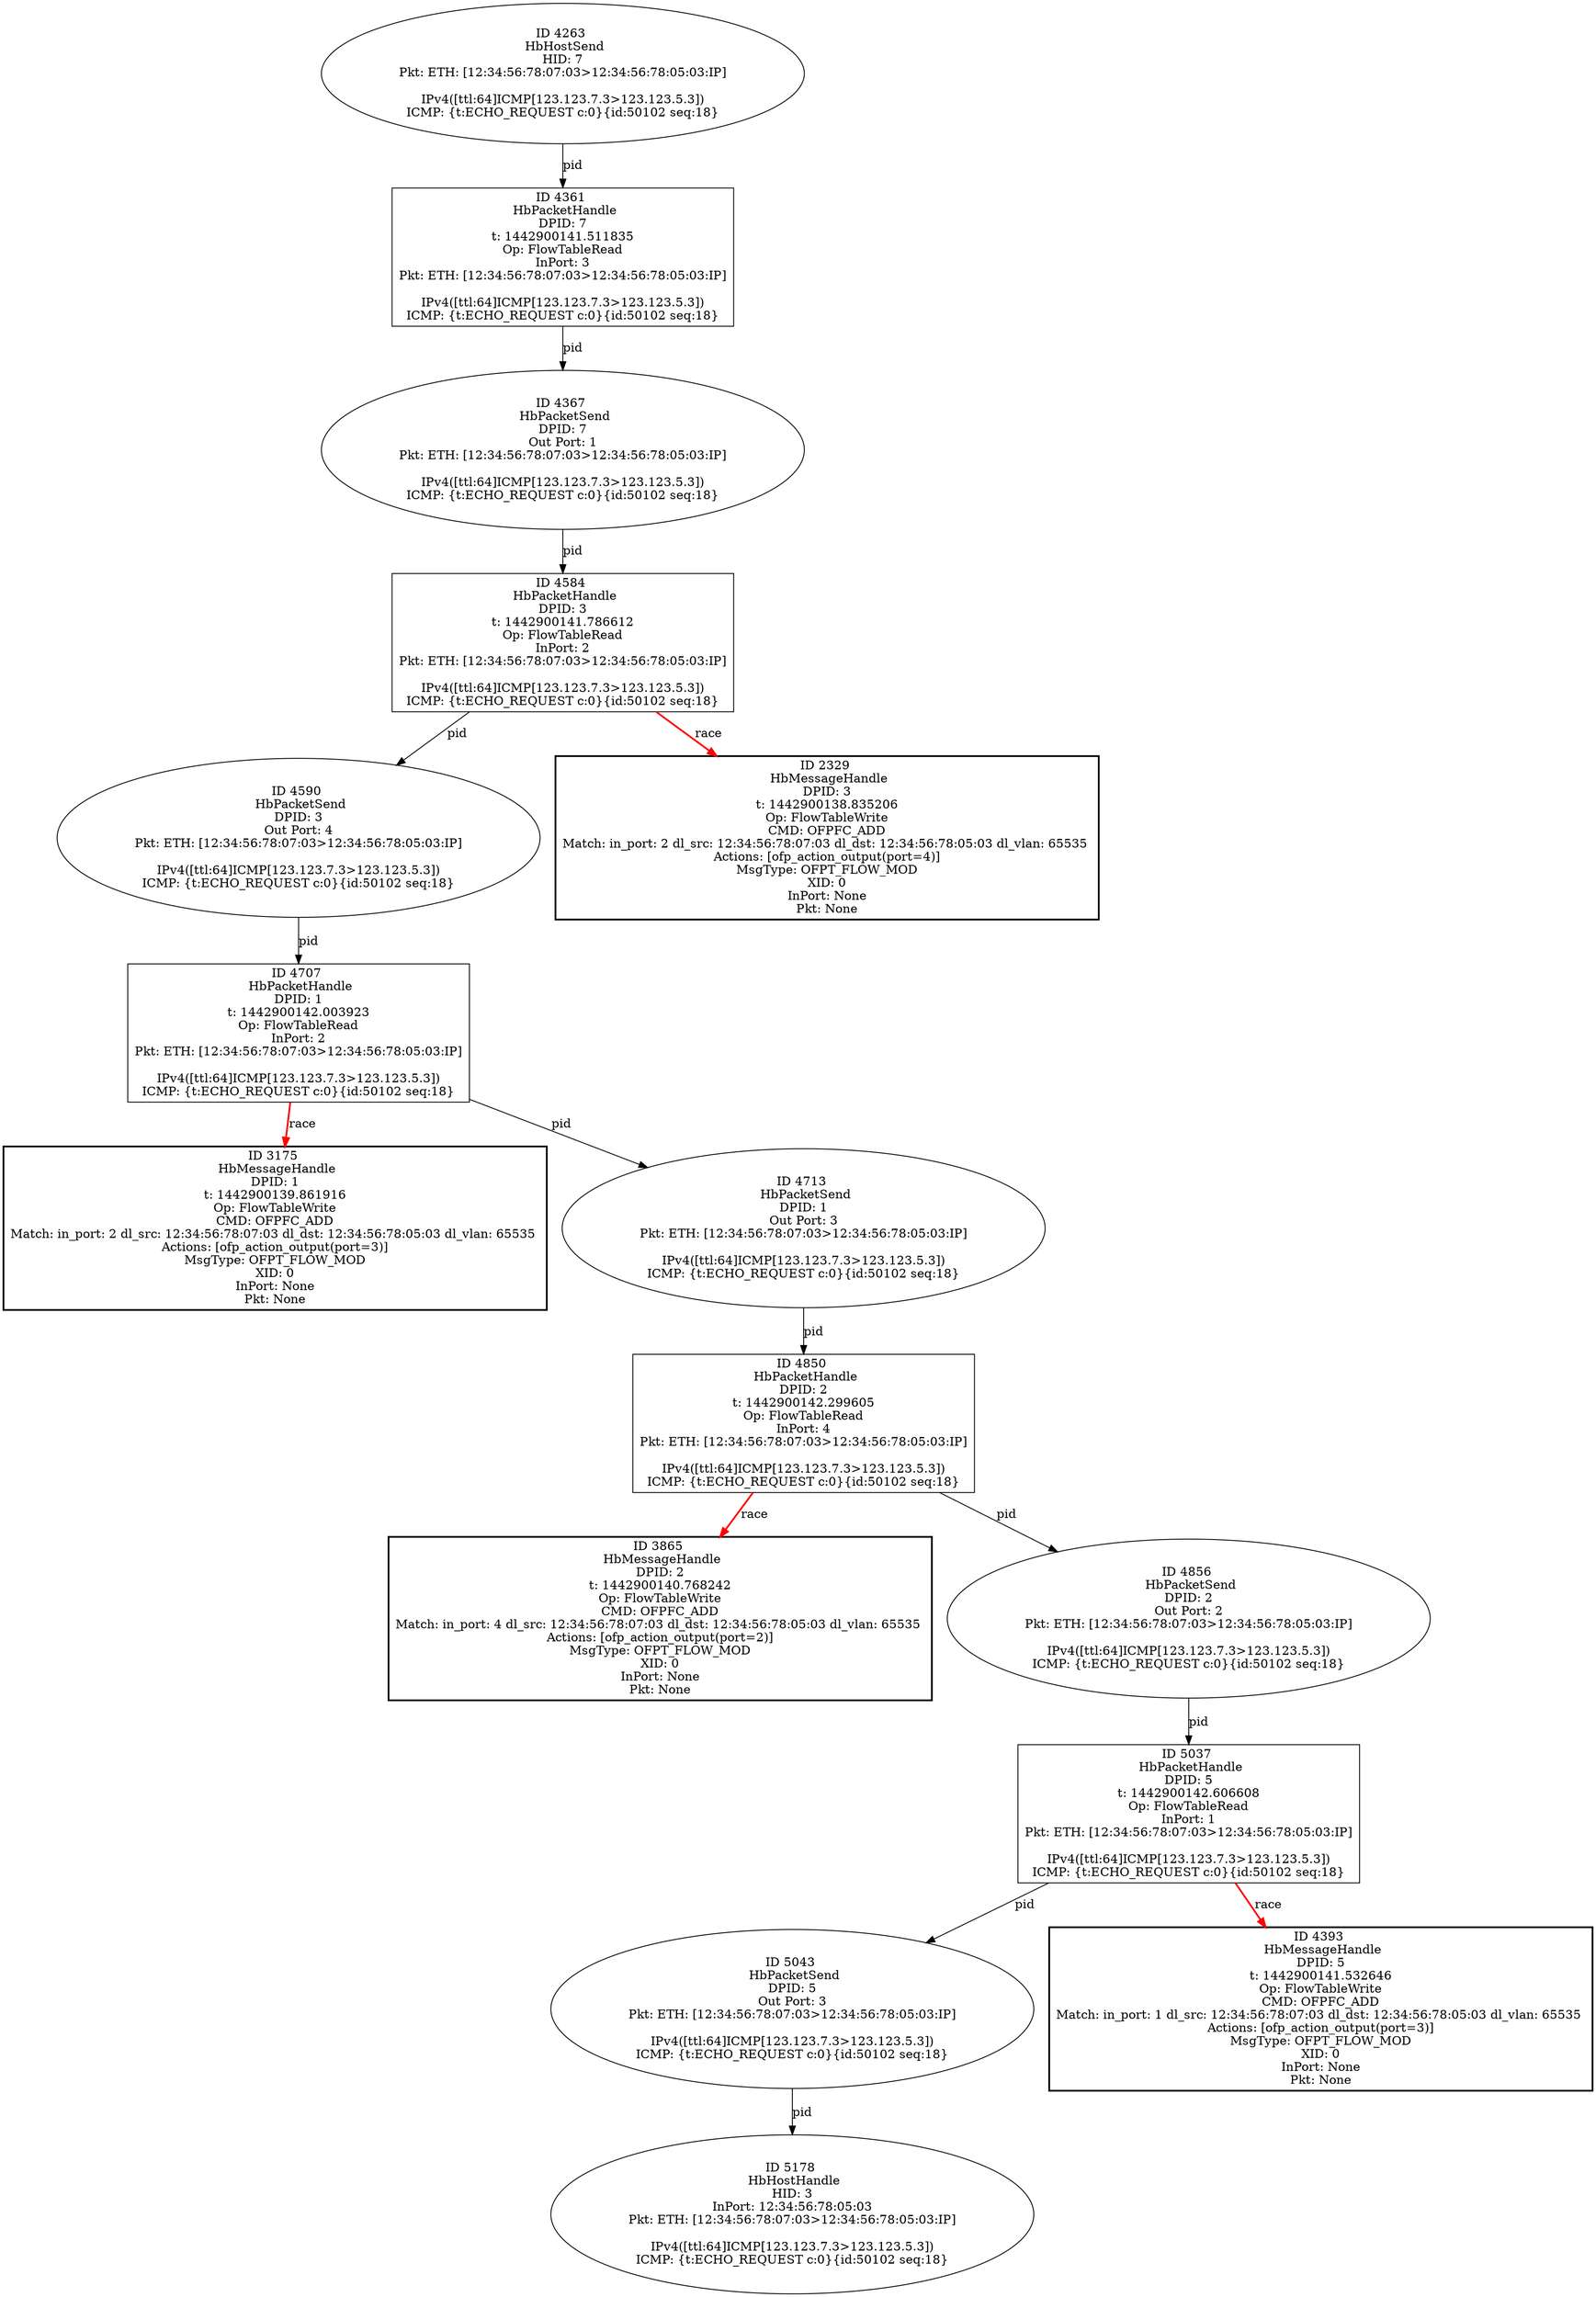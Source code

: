 strict digraph G {
4707 [shape=box, event=<hb_events.HbPacketHandle object at 0x10bdb7090>, label="ID 4707 
 HbPacketHandle
DPID: 1
t: 1442900142.003923
Op: FlowTableRead
InPort: 2
Pkt: ETH: [12:34:56:78:07:03>12:34:56:78:05:03:IP]

IPv4([ttl:64]ICMP[123.123.7.3>123.123.5.3])
ICMP: {t:ECHO_REQUEST c:0}{id:50102 seq:18}"];
4263 [shape=oval, event=<hb_events.HbHostSend object at 0x10bb24750>, label="ID 4263 
 HbHostSend
HID: 7
Pkt: ETH: [12:34:56:78:07:03>12:34:56:78:05:03:IP]

IPv4([ttl:64]ICMP[123.123.7.3>123.123.5.3])
ICMP: {t:ECHO_REQUEST c:0}{id:50102 seq:18}"];
4584 [shape=box, event=<hb_events.HbPacketHandle object at 0x10bd0bfd0>, label="ID 4584 
 HbPacketHandle
DPID: 3
t: 1442900141.786612
Op: FlowTableRead
InPort: 2
Pkt: ETH: [12:34:56:78:07:03>12:34:56:78:05:03:IP]

IPv4([ttl:64]ICMP[123.123.7.3>123.123.5.3])
ICMP: {t:ECHO_REQUEST c:0}{id:50102 seq:18}"];
4361 [shape=box, event=<hb_events.HbPacketHandle object at 0x10bbbaad0>, label="ID 4361 
 HbPacketHandle
DPID: 7
t: 1442900141.511835
Op: FlowTableRead
InPort: 3
Pkt: ETH: [12:34:56:78:07:03>12:34:56:78:05:03:IP]

IPv4([ttl:64]ICMP[123.123.7.3>123.123.5.3])
ICMP: {t:ECHO_REQUEST c:0}{id:50102 seq:18}"];
3175 [shape=box, style=bold, event=<hb_events.HbMessageHandle object at 0x10b611150>, label="ID 3175 
 HbMessageHandle
DPID: 1
t: 1442900139.861916
Op: FlowTableWrite
CMD: OFPFC_ADD
Match: in_port: 2 dl_src: 12:34:56:78:07:03 dl_dst: 12:34:56:78:05:03 dl_vlan: 65535 
Actions: [ofp_action_output(port=3)]
MsgType: OFPT_FLOW_MOD
XID: 0
InPort: None
Pkt: None"];
3865 [shape=box, style=bold, event=<hb_events.HbMessageHandle object at 0x10b92e310>, label="ID 3865 
 HbMessageHandle
DPID: 2
t: 1442900140.768242
Op: FlowTableWrite
CMD: OFPFC_ADD
Match: in_port: 4 dl_src: 12:34:56:78:07:03 dl_dst: 12:34:56:78:05:03 dl_vlan: 65535 
Actions: [ofp_action_output(port=2)]
MsgType: OFPT_FLOW_MOD
XID: 0
InPort: None
Pkt: None"];
5037 [shape=box, event=<hb_events.HbPacketHandle object at 0x10bf971d0>, label="ID 5037 
 HbPacketHandle
DPID: 5
t: 1442900142.606608
Op: FlowTableRead
InPort: 1
Pkt: ETH: [12:34:56:78:07:03>12:34:56:78:05:03:IP]

IPv4([ttl:64]ICMP[123.123.7.3>123.123.5.3])
ICMP: {t:ECHO_REQUEST c:0}{id:50102 seq:18}"];
4590 [shape=oval, event=<hb_events.HbPacketSend object at 0x10bce77d0>, label="ID 4590 
 HbPacketSend
DPID: 3
Out Port: 4
Pkt: ETH: [12:34:56:78:07:03>12:34:56:78:05:03:IP]

IPv4([ttl:64]ICMP[123.123.7.3>123.123.5.3])
ICMP: {t:ECHO_REQUEST c:0}{id:50102 seq:18}"];
4367 [shape=oval, event=<hb_events.HbPacketSend object at 0x10bbbafd0>, label="ID 4367 
 HbPacketSend
DPID: 7
Out Port: 1
Pkt: ETH: [12:34:56:78:07:03>12:34:56:78:05:03:IP]

IPv4([ttl:64]ICMP[123.123.7.3>123.123.5.3])
ICMP: {t:ECHO_REQUEST c:0}{id:50102 seq:18}"];
4850 [shape=box, event=<hb_events.HbPacketHandle object at 0x10be18fd0>, label="ID 4850 
 HbPacketHandle
DPID: 2
t: 1442900142.299605
Op: FlowTableRead
InPort: 4
Pkt: ETH: [12:34:56:78:07:03>12:34:56:78:05:03:IP]

IPv4([ttl:64]ICMP[123.123.7.3>123.123.5.3])
ICMP: {t:ECHO_REQUEST c:0}{id:50102 seq:18}"];
5043 [shape=oval, event=<hb_events.HbPacketSend object at 0x10bf97310>, label="ID 5043 
 HbPacketSend
DPID: 5
Out Port: 3
Pkt: ETH: [12:34:56:78:07:03>12:34:56:78:05:03:IP]

IPv4([ttl:64]ICMP[123.123.7.3>123.123.5.3])
ICMP: {t:ECHO_REQUEST c:0}{id:50102 seq:18}"];
4713 [shape=oval, event=<hb_events.HbPacketSend object at 0x10bd8bc10>, label="ID 4713 
 HbPacketSend
DPID: 1
Out Port: 3
Pkt: ETH: [12:34:56:78:07:03>12:34:56:78:05:03:IP]

IPv4([ttl:64]ICMP[123.123.7.3>123.123.5.3])
ICMP: {t:ECHO_REQUEST c:0}{id:50102 seq:18}"];
4856 [shape=oval, event=<hb_events.HbPacketSend object at 0x10be2b210>, label="ID 4856 
 HbPacketSend
DPID: 2
Out Port: 2
Pkt: ETH: [12:34:56:78:07:03>12:34:56:78:05:03:IP]

IPv4([ttl:64]ICMP[123.123.7.3>123.123.5.3])
ICMP: {t:ECHO_REQUEST c:0}{id:50102 seq:18}"];
2329 [shape=box, style=bold, event=<hb_events.HbMessageHandle object at 0x10af60b90>, label="ID 2329 
 HbMessageHandle
DPID: 3
t: 1442900138.835206
Op: FlowTableWrite
CMD: OFPFC_ADD
Match: in_port: 2 dl_src: 12:34:56:78:07:03 dl_dst: 12:34:56:78:05:03 dl_vlan: 65535 
Actions: [ofp_action_output(port=4)]
MsgType: OFPT_FLOW_MOD
XID: 0
InPort: None
Pkt: None"];
5178 [shape=oval, event=<hb_events.HbHostHandle object at 0x10c0c7fd0>, label="ID 5178 
 HbHostHandle
HID: 3
InPort: 12:34:56:78:05:03
Pkt: ETH: [12:34:56:78:07:03>12:34:56:78:05:03:IP]

IPv4([ttl:64]ICMP[123.123.7.3>123.123.5.3])
ICMP: {t:ECHO_REQUEST c:0}{id:50102 seq:18}"];
4393 [shape=box, style=bold, event=<hb_events.HbMessageHandle object at 0x10bc0dbd0>, label="ID 4393 
 HbMessageHandle
DPID: 5
t: 1442900141.532646
Op: FlowTableWrite
CMD: OFPFC_ADD
Match: in_port: 1 dl_src: 12:34:56:78:07:03 dl_dst: 12:34:56:78:05:03 dl_vlan: 65535 
Actions: [ofp_action_output(port=3)]
MsgType: OFPT_FLOW_MOD
XID: 0
InPort: None
Pkt: None"];
4707 -> 4713  [rel=pid, label=pid];
4707 -> 3175  [harmful=True, color=red, style=bold, rel=race, label=race];
4263 -> 4361  [rel=pid, label=pid];
4584 -> 2329  [harmful=True, color=red, style=bold, rel=race, label=race];
4584 -> 4590  [rel=pid, label=pid];
4361 -> 4367  [rel=pid, label=pid];
5037 -> 4393  [harmful=True, color=red, style=bold, rel=race, label=race];
5037 -> 5043  [rel=pid, label=pid];
4590 -> 4707  [rel=pid, label=pid];
4367 -> 4584  [rel=pid, label=pid];
4850 -> 4856  [rel=pid, label=pid];
4850 -> 3865  [harmful=True, color=red, style=bold, rel=race, label=race];
5043 -> 5178  [rel=pid, label=pid];
4713 -> 4850  [rel=pid, label=pid];
4856 -> 5037  [rel=pid, label=pid];
}
